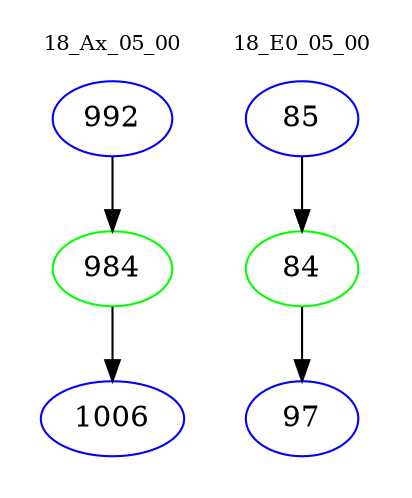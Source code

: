 digraph{
subgraph cluster_0 {
color = white
label = "18_Ax_05_00";
fontsize=10;
T0_992 [label="992", color="blue"]
T0_992 -> T0_984 [color="black"]
T0_984 [label="984", color="green"]
T0_984 -> T0_1006 [color="black"]
T0_1006 [label="1006", color="blue"]
}
subgraph cluster_1 {
color = white
label = "18_E0_05_00";
fontsize=10;
T1_85 [label="85", color="blue"]
T1_85 -> T1_84 [color="black"]
T1_84 [label="84", color="green"]
T1_84 -> T1_97 [color="black"]
T1_97 [label="97", color="blue"]
}
}
